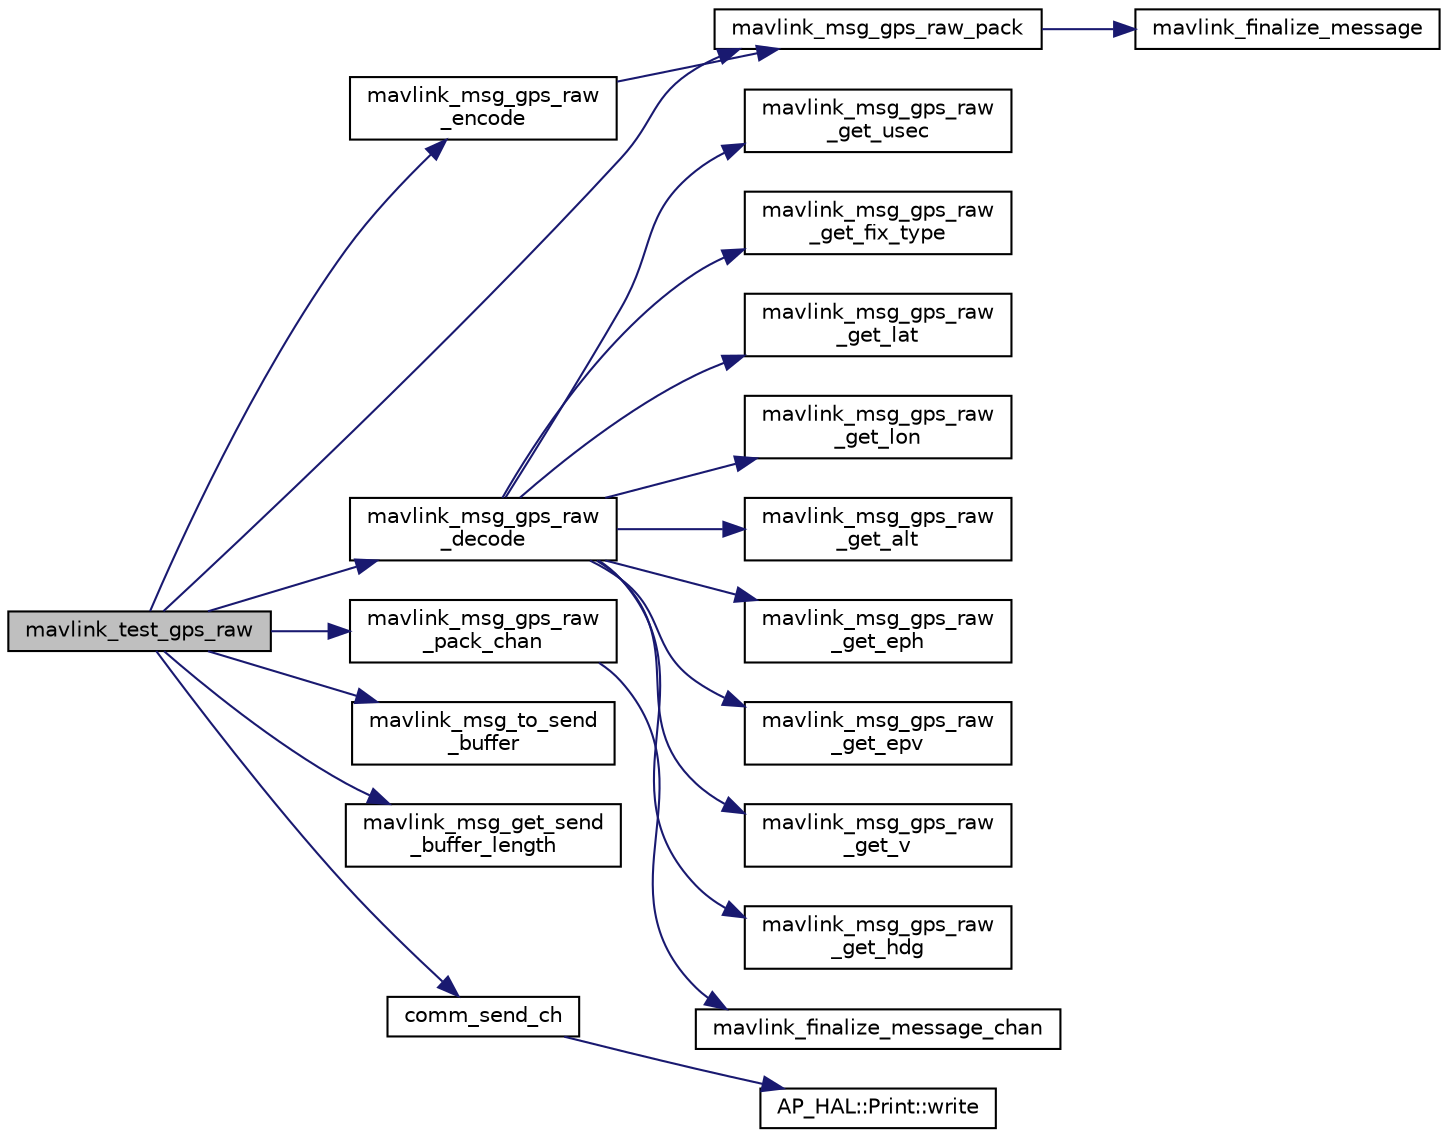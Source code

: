 digraph "mavlink_test_gps_raw"
{
 // INTERACTIVE_SVG=YES
  edge [fontname="Helvetica",fontsize="10",labelfontname="Helvetica",labelfontsize="10"];
  node [fontname="Helvetica",fontsize="10",shape=record];
  rankdir="LR";
  Node1 [label="mavlink_test_gps_raw",height=0.2,width=0.4,color="black", fillcolor="grey75", style="filled" fontcolor="black"];
  Node1 -> Node2 [color="midnightblue",fontsize="10",style="solid",fontname="Helvetica"];
  Node2 [label="mavlink_msg_gps_raw\l_encode",height=0.2,width=0.4,color="black", fillcolor="white", style="filled",URL="$mavlink__msg__gps__raw_8h.html#a2ca3af07f72b32f20ad4fa91a92d503f",tooltip="Encode a gps_raw struct into a message. "];
  Node2 -> Node3 [color="midnightblue",fontsize="10",style="solid",fontname="Helvetica"];
  Node3 [label="mavlink_msg_gps_raw_pack",height=0.2,width=0.4,color="black", fillcolor="white", style="filled",URL="$mavlink__msg__gps__raw_8h.html#a456b15872b8de2026e3fa6c9083e0fdc",tooltip="Pack a gps_raw message. "];
  Node3 -> Node4 [color="midnightblue",fontsize="10",style="solid",fontname="Helvetica"];
  Node4 [label="mavlink_finalize_message",height=0.2,width=0.4,color="black", fillcolor="white", style="filled",URL="$v0_89_2mavlink__helpers_8h.html#af3bea083c5ec83f5b6570b2bd4a817d0",tooltip="Finalize a MAVLink message with MAVLINK_COMM_0 as default channel. "];
  Node1 -> Node5 [color="midnightblue",fontsize="10",style="solid",fontname="Helvetica"];
  Node5 [label="mavlink_msg_gps_raw\l_decode",height=0.2,width=0.4,color="black", fillcolor="white", style="filled",URL="$mavlink__msg__gps__raw_8h.html#a25b12e50cdcd4f59e23a21c5f5a0290b",tooltip="Decode a gps_raw message into a struct. "];
  Node5 -> Node6 [color="midnightblue",fontsize="10",style="solid",fontname="Helvetica"];
  Node6 [label="mavlink_msg_gps_raw\l_get_usec",height=0.2,width=0.4,color="black", fillcolor="white", style="filled",URL="$mavlink__msg__gps__raw_8h.html#a262b8ec5f811548d1e4e3af48feab108",tooltip="Send a gps_raw message. "];
  Node5 -> Node7 [color="midnightblue",fontsize="10",style="solid",fontname="Helvetica"];
  Node7 [label="mavlink_msg_gps_raw\l_get_fix_type",height=0.2,width=0.4,color="black", fillcolor="white", style="filled",URL="$mavlink__msg__gps__raw_8h.html#a518ab4b4159a6bbe0e31ba3d6c5e2462",tooltip="Get field fix_type from gps_raw message. "];
  Node5 -> Node8 [color="midnightblue",fontsize="10",style="solid",fontname="Helvetica"];
  Node8 [label="mavlink_msg_gps_raw\l_get_lat",height=0.2,width=0.4,color="black", fillcolor="white", style="filled",URL="$mavlink__msg__gps__raw_8h.html#a18c2f398eca05fd3f3e1bbb4eb141f34",tooltip="Get field lat from gps_raw message. "];
  Node5 -> Node9 [color="midnightblue",fontsize="10",style="solid",fontname="Helvetica"];
  Node9 [label="mavlink_msg_gps_raw\l_get_lon",height=0.2,width=0.4,color="black", fillcolor="white", style="filled",URL="$mavlink__msg__gps__raw_8h.html#a350dbd832aad8fe0ceb3477a027e32db",tooltip="Get field lon from gps_raw message. "];
  Node5 -> Node10 [color="midnightblue",fontsize="10",style="solid",fontname="Helvetica"];
  Node10 [label="mavlink_msg_gps_raw\l_get_alt",height=0.2,width=0.4,color="black", fillcolor="white", style="filled",URL="$mavlink__msg__gps__raw_8h.html#a760777317a0f971270e98093cb84a651",tooltip="Get field alt from gps_raw message. "];
  Node5 -> Node11 [color="midnightblue",fontsize="10",style="solid",fontname="Helvetica"];
  Node11 [label="mavlink_msg_gps_raw\l_get_eph",height=0.2,width=0.4,color="black", fillcolor="white", style="filled",URL="$mavlink__msg__gps__raw_8h.html#a5c5e1b984843dc86136ab646b1aa6759",tooltip="Get field eph from gps_raw message. "];
  Node5 -> Node12 [color="midnightblue",fontsize="10",style="solid",fontname="Helvetica"];
  Node12 [label="mavlink_msg_gps_raw\l_get_epv",height=0.2,width=0.4,color="black", fillcolor="white", style="filled",URL="$mavlink__msg__gps__raw_8h.html#ac88ff7a5aec862e5f43a879f20c542e4",tooltip="Get field epv from gps_raw message. "];
  Node5 -> Node13 [color="midnightblue",fontsize="10",style="solid",fontname="Helvetica"];
  Node13 [label="mavlink_msg_gps_raw\l_get_v",height=0.2,width=0.4,color="black", fillcolor="white", style="filled",URL="$mavlink__msg__gps__raw_8h.html#aea27d9b9cbb780dd549633eaaf28458e",tooltip="Get field v from gps_raw message. "];
  Node5 -> Node14 [color="midnightblue",fontsize="10",style="solid",fontname="Helvetica"];
  Node14 [label="mavlink_msg_gps_raw\l_get_hdg",height=0.2,width=0.4,color="black", fillcolor="white", style="filled",URL="$mavlink__msg__gps__raw_8h.html#a95cd3d8b6d2aa3e67dab5388526a8cff",tooltip="Get field hdg from gps_raw message. "];
  Node1 -> Node3 [color="midnightblue",fontsize="10",style="solid",fontname="Helvetica"];
  Node1 -> Node15 [color="midnightblue",fontsize="10",style="solid",fontname="Helvetica"];
  Node15 [label="mavlink_msg_gps_raw\l_pack_chan",height=0.2,width=0.4,color="black", fillcolor="white", style="filled",URL="$mavlink__msg__gps__raw_8h.html#aaa84ab734305b53224d510aaf40bcaaa",tooltip="Pack a gps_raw message on a channel. "];
  Node15 -> Node16 [color="midnightblue",fontsize="10",style="solid",fontname="Helvetica"];
  Node16 [label="mavlink_finalize_message_chan",height=0.2,width=0.4,color="black", fillcolor="white", style="filled",URL="$v0_89_2mavlink__helpers_8h.html#aa66131138fc02101dcc73b4b556ab422",tooltip="Finalize a MAVLink message with channel assignment. "];
  Node1 -> Node17 [color="midnightblue",fontsize="10",style="solid",fontname="Helvetica"];
  Node17 [label="mavlink_msg_to_send\l_buffer",height=0.2,width=0.4,color="black", fillcolor="white", style="filled",URL="$v0_89_2mavlink__helpers_8h.html#afea0a9befa84822fd62c2899ea0d849e",tooltip="Pack a message to send it over a serial byte stream. "];
  Node1 -> Node18 [color="midnightblue",fontsize="10",style="solid",fontname="Helvetica"];
  Node18 [label="mavlink_msg_get_send\l_buffer_length",height=0.2,width=0.4,color="black", fillcolor="white", style="filled",URL="$v0_89_2protocol_8h.html#aa86c08f27aabb7a2e12a67f189f590c8",tooltip="Get the required buffer size for this message. "];
  Node1 -> Node19 [color="midnightblue",fontsize="10",style="solid",fontname="Helvetica"];
  Node19 [label="comm_send_ch",height=0.2,width=0.4,color="black", fillcolor="white", style="filled",URL="$GCS__MAVLink_8h.html#ab753873a1ee10adedd0ce246311468f8"];
  Node19 -> Node20 [color="midnightblue",fontsize="10",style="solid",fontname="Helvetica"];
  Node20 [label="AP_HAL::Print::write",height=0.2,width=0.4,color="black", fillcolor="white", style="filled",URL="$classAP__HAL_1_1Print.html#acc65391952a43334f8f5c9bef341f501"];
}
